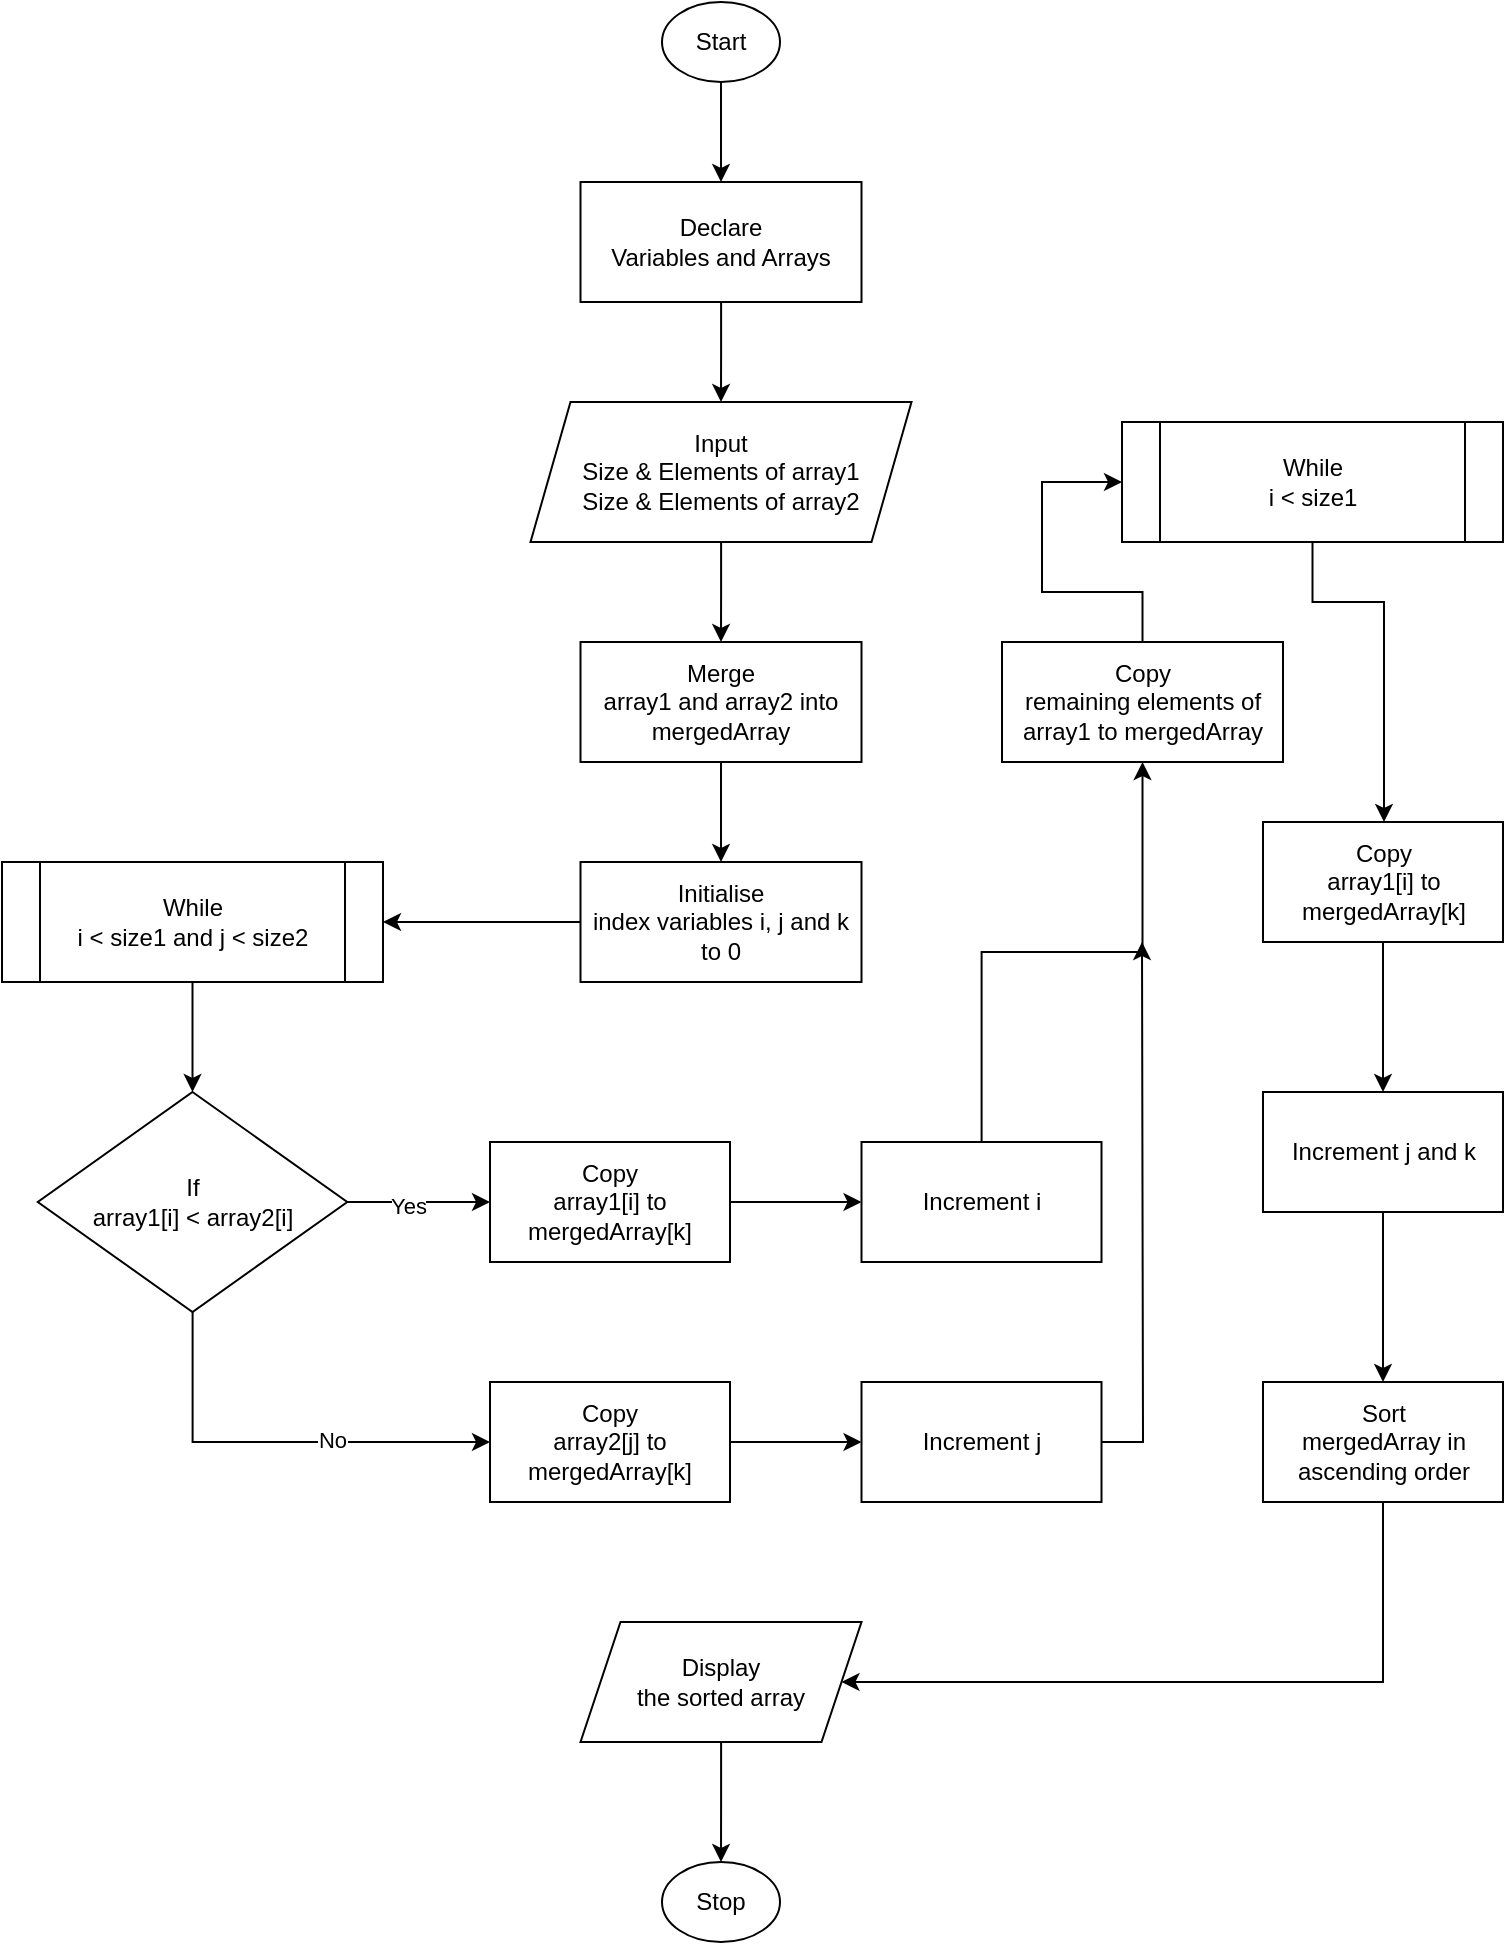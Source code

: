 <mxfile version="22.1.5" type="device">
  <diagram name="Page-1" id="vQP9hLYBUp4dAKwmtIgp">
    <mxGraphModel dx="1020" dy="680" grid="1" gridSize="10" guides="1" tooltips="1" connect="1" arrows="1" fold="1" page="1" pageScale="1" pageWidth="827" pageHeight="1169" math="0" shadow="0">
      <root>
        <mxCell id="0" />
        <mxCell id="1" parent="0" />
        <mxCell id="AIXgzcjw58ZIXvBcZ5kv-121" style="edgeStyle=orthogonalEdgeStyle;rounded=0;orthogonalLoop=1;jettySize=auto;html=1;entryX=0.5;entryY=0;entryDx=0;entryDy=0;" edge="1" parent="1" source="AIXgzcjw58ZIXvBcZ5kv-119" target="AIXgzcjw58ZIXvBcZ5kv-120">
          <mxGeometry relative="1" as="geometry" />
        </mxCell>
        <mxCell id="AIXgzcjw58ZIXvBcZ5kv-119" value="Start" style="ellipse;whiteSpace=wrap;html=1;" vertex="1" parent="1">
          <mxGeometry x="380" y="40" width="59" height="40" as="geometry" />
        </mxCell>
        <mxCell id="AIXgzcjw58ZIXvBcZ5kv-124" style="edgeStyle=orthogonalEdgeStyle;rounded=0;orthogonalLoop=1;jettySize=auto;html=1;entryX=0.5;entryY=0;entryDx=0;entryDy=0;" edge="1" parent="1" source="AIXgzcjw58ZIXvBcZ5kv-120" target="AIXgzcjw58ZIXvBcZ5kv-123">
          <mxGeometry relative="1" as="geometry" />
        </mxCell>
        <mxCell id="AIXgzcjw58ZIXvBcZ5kv-120" value="Declare&lt;br&gt;Variables and Arrays" style="rounded=0;whiteSpace=wrap;html=1;" vertex="1" parent="1">
          <mxGeometry x="339.25" y="130" width="140.5" height="60" as="geometry" />
        </mxCell>
        <mxCell id="AIXgzcjw58ZIXvBcZ5kv-127" style="edgeStyle=orthogonalEdgeStyle;rounded=0;orthogonalLoop=1;jettySize=auto;html=1;entryX=0.5;entryY=0;entryDx=0;entryDy=0;" edge="1" parent="1" source="AIXgzcjw58ZIXvBcZ5kv-123" target="AIXgzcjw58ZIXvBcZ5kv-125">
          <mxGeometry relative="1" as="geometry" />
        </mxCell>
        <mxCell id="AIXgzcjw58ZIXvBcZ5kv-123" value="Input&lt;br&gt;Size &amp;amp; Elements of array1&lt;br&gt;Size &amp;amp; Elements of array2" style="shape=parallelogram;perimeter=parallelogramPerimeter;whiteSpace=wrap;html=1;fixedSize=1;" vertex="1" parent="1">
          <mxGeometry x="314.25" y="240" width="190.5" height="70" as="geometry" />
        </mxCell>
        <mxCell id="AIXgzcjw58ZIXvBcZ5kv-128" style="edgeStyle=orthogonalEdgeStyle;rounded=0;orthogonalLoop=1;jettySize=auto;html=1;" edge="1" parent="1" source="AIXgzcjw58ZIXvBcZ5kv-125" target="AIXgzcjw58ZIXvBcZ5kv-126">
          <mxGeometry relative="1" as="geometry" />
        </mxCell>
        <mxCell id="AIXgzcjw58ZIXvBcZ5kv-125" value="Merge&lt;br&gt;array1 and array2 into mergedArray" style="rounded=0;whiteSpace=wrap;html=1;" vertex="1" parent="1">
          <mxGeometry x="339.25" y="360" width="140.5" height="60" as="geometry" />
        </mxCell>
        <mxCell id="AIXgzcjw58ZIXvBcZ5kv-131" style="edgeStyle=orthogonalEdgeStyle;rounded=0;orthogonalLoop=1;jettySize=auto;html=1;entryX=1;entryY=0.5;entryDx=0;entryDy=0;" edge="1" parent="1" source="AIXgzcjw58ZIXvBcZ5kv-126" target="AIXgzcjw58ZIXvBcZ5kv-129">
          <mxGeometry relative="1" as="geometry" />
        </mxCell>
        <mxCell id="AIXgzcjw58ZIXvBcZ5kv-126" value="Initialise&lt;br&gt;index variables i, j and k to 0" style="rounded=0;whiteSpace=wrap;html=1;" vertex="1" parent="1">
          <mxGeometry x="339.25" y="470" width="140.5" height="60" as="geometry" />
        </mxCell>
        <mxCell id="AIXgzcjw58ZIXvBcZ5kv-133" style="edgeStyle=orthogonalEdgeStyle;rounded=0;orthogonalLoop=1;jettySize=auto;html=1;entryX=0.5;entryY=0;entryDx=0;entryDy=0;" edge="1" parent="1" source="AIXgzcjw58ZIXvBcZ5kv-129" target="AIXgzcjw58ZIXvBcZ5kv-132">
          <mxGeometry relative="1" as="geometry" />
        </mxCell>
        <mxCell id="AIXgzcjw58ZIXvBcZ5kv-129" value="While&lt;br&gt;i &amp;lt; size1 and j &amp;lt; size2" style="shape=process;whiteSpace=wrap;html=1;backgroundOutline=1;" vertex="1" parent="1">
          <mxGeometry x="50" y="470" width="190.5" height="60" as="geometry" />
        </mxCell>
        <mxCell id="AIXgzcjw58ZIXvBcZ5kv-135" style="edgeStyle=orthogonalEdgeStyle;rounded=0;orthogonalLoop=1;jettySize=auto;html=1;entryX=0;entryY=0.5;entryDx=0;entryDy=0;" edge="1" parent="1" source="AIXgzcjw58ZIXvBcZ5kv-132" target="AIXgzcjw58ZIXvBcZ5kv-134">
          <mxGeometry relative="1" as="geometry" />
        </mxCell>
        <mxCell id="AIXgzcjw58ZIXvBcZ5kv-141" value="Yes" style="edgeLabel;html=1;align=center;verticalAlign=middle;resizable=0;points=[];" vertex="1" connectable="0" parent="AIXgzcjw58ZIXvBcZ5kv-135">
          <mxGeometry x="-0.14" y="-2" relative="1" as="geometry">
            <mxPoint as="offset" />
          </mxGeometry>
        </mxCell>
        <mxCell id="AIXgzcjw58ZIXvBcZ5kv-140" style="edgeStyle=orthogonalEdgeStyle;rounded=0;orthogonalLoop=1;jettySize=auto;html=1;entryX=0;entryY=0.5;entryDx=0;entryDy=0;" edge="1" parent="1" source="AIXgzcjw58ZIXvBcZ5kv-132" target="AIXgzcjw58ZIXvBcZ5kv-138">
          <mxGeometry relative="1" as="geometry">
            <Array as="points">
              <mxPoint x="145" y="760" />
            </Array>
          </mxGeometry>
        </mxCell>
        <mxCell id="AIXgzcjw58ZIXvBcZ5kv-142" value="No" style="edgeLabel;html=1;align=center;verticalAlign=middle;resizable=0;points=[];" vertex="1" connectable="0" parent="AIXgzcjw58ZIXvBcZ5kv-140">
          <mxGeometry x="0.253" y="1" relative="1" as="geometry">
            <mxPoint as="offset" />
          </mxGeometry>
        </mxCell>
        <mxCell id="AIXgzcjw58ZIXvBcZ5kv-132" value="If&lt;br&gt;array1[i] &amp;lt; array2[i]" style="rhombus;whiteSpace=wrap;html=1;" vertex="1" parent="1">
          <mxGeometry x="67.88" y="585" width="154.75" height="110" as="geometry" />
        </mxCell>
        <mxCell id="AIXgzcjw58ZIXvBcZ5kv-137" style="edgeStyle=orthogonalEdgeStyle;rounded=0;orthogonalLoop=1;jettySize=auto;html=1;entryX=0;entryY=0.5;entryDx=0;entryDy=0;" edge="1" parent="1" source="AIXgzcjw58ZIXvBcZ5kv-134" target="AIXgzcjw58ZIXvBcZ5kv-136">
          <mxGeometry relative="1" as="geometry" />
        </mxCell>
        <mxCell id="AIXgzcjw58ZIXvBcZ5kv-134" value="Copy&lt;br&gt;array1[i] to mergedArray[k]" style="rounded=0;whiteSpace=wrap;html=1;" vertex="1" parent="1">
          <mxGeometry x="294" y="610" width="120" height="60" as="geometry" />
        </mxCell>
        <mxCell id="AIXgzcjw58ZIXvBcZ5kv-146" style="edgeStyle=orthogonalEdgeStyle;rounded=0;orthogonalLoop=1;jettySize=auto;html=1;" edge="1" parent="1" source="AIXgzcjw58ZIXvBcZ5kv-136" target="AIXgzcjw58ZIXvBcZ5kv-145">
          <mxGeometry relative="1" as="geometry" />
        </mxCell>
        <mxCell id="AIXgzcjw58ZIXvBcZ5kv-136" value="Increment i" style="rounded=0;whiteSpace=wrap;html=1;" vertex="1" parent="1">
          <mxGeometry x="479.75" y="610" width="120" height="60" as="geometry" />
        </mxCell>
        <mxCell id="AIXgzcjw58ZIXvBcZ5kv-143" style="edgeStyle=orthogonalEdgeStyle;rounded=0;orthogonalLoop=1;jettySize=auto;html=1;" edge="1" parent="1" source="AIXgzcjw58ZIXvBcZ5kv-138" target="AIXgzcjw58ZIXvBcZ5kv-139">
          <mxGeometry relative="1" as="geometry" />
        </mxCell>
        <mxCell id="AIXgzcjw58ZIXvBcZ5kv-138" value="Copy&lt;br&gt;array2[j] to mergedArray[k]" style="rounded=0;whiteSpace=wrap;html=1;" vertex="1" parent="1">
          <mxGeometry x="294" y="730" width="120" height="60" as="geometry" />
        </mxCell>
        <mxCell id="AIXgzcjw58ZIXvBcZ5kv-147" style="edgeStyle=orthogonalEdgeStyle;rounded=0;orthogonalLoop=1;jettySize=auto;html=1;" edge="1" parent="1" source="AIXgzcjw58ZIXvBcZ5kv-139">
          <mxGeometry relative="1" as="geometry">
            <mxPoint x="620" y="510" as="targetPoint" />
          </mxGeometry>
        </mxCell>
        <mxCell id="AIXgzcjw58ZIXvBcZ5kv-139" value="Increment j" style="rounded=0;whiteSpace=wrap;html=1;" vertex="1" parent="1">
          <mxGeometry x="479.75" y="730" width="120" height="60" as="geometry" />
        </mxCell>
        <mxCell id="AIXgzcjw58ZIXvBcZ5kv-149" style="edgeStyle=orthogonalEdgeStyle;rounded=0;orthogonalLoop=1;jettySize=auto;html=1;entryX=0;entryY=0.5;entryDx=0;entryDy=0;" edge="1" parent="1" source="AIXgzcjw58ZIXvBcZ5kv-145" target="AIXgzcjw58ZIXvBcZ5kv-148">
          <mxGeometry relative="1" as="geometry">
            <Array as="points">
              <mxPoint x="620" y="335" />
              <mxPoint x="570" y="335" />
              <mxPoint x="570" y="280" />
            </Array>
          </mxGeometry>
        </mxCell>
        <mxCell id="AIXgzcjw58ZIXvBcZ5kv-145" value="Copy&lt;br&gt;remaining elements of array1 to mergedArray" style="rounded=0;whiteSpace=wrap;html=1;" vertex="1" parent="1">
          <mxGeometry x="550" y="360" width="140.5" height="60" as="geometry" />
        </mxCell>
        <mxCell id="AIXgzcjw58ZIXvBcZ5kv-151" style="edgeStyle=orthogonalEdgeStyle;rounded=0;orthogonalLoop=1;jettySize=auto;html=1;" edge="1" parent="1" source="AIXgzcjw58ZIXvBcZ5kv-148" target="AIXgzcjw58ZIXvBcZ5kv-150">
          <mxGeometry relative="1" as="geometry">
            <Array as="points">
              <mxPoint x="705" y="340" />
              <mxPoint x="741" y="340" />
            </Array>
          </mxGeometry>
        </mxCell>
        <mxCell id="AIXgzcjw58ZIXvBcZ5kv-148" value="While&lt;br&gt;i &amp;lt; size1" style="shape=process;whiteSpace=wrap;html=1;backgroundOutline=1;" vertex="1" parent="1">
          <mxGeometry x="610" y="250" width="190.5" height="60" as="geometry" />
        </mxCell>
        <mxCell id="AIXgzcjw58ZIXvBcZ5kv-153" style="edgeStyle=orthogonalEdgeStyle;rounded=0;orthogonalLoop=1;jettySize=auto;html=1;entryX=0.5;entryY=0;entryDx=0;entryDy=0;" edge="1" parent="1" source="AIXgzcjw58ZIXvBcZ5kv-150" target="AIXgzcjw58ZIXvBcZ5kv-152">
          <mxGeometry relative="1" as="geometry" />
        </mxCell>
        <mxCell id="AIXgzcjw58ZIXvBcZ5kv-150" value="Copy&lt;br&gt;array1[i] to mergedArray[k]" style="rounded=0;whiteSpace=wrap;html=1;" vertex="1" parent="1">
          <mxGeometry x="680.5" y="450" width="120" height="60" as="geometry" />
        </mxCell>
        <mxCell id="AIXgzcjw58ZIXvBcZ5kv-155" style="edgeStyle=orthogonalEdgeStyle;rounded=0;orthogonalLoop=1;jettySize=auto;html=1;entryX=0.5;entryY=0;entryDx=0;entryDy=0;" edge="1" parent="1" source="AIXgzcjw58ZIXvBcZ5kv-152" target="AIXgzcjw58ZIXvBcZ5kv-154">
          <mxGeometry relative="1" as="geometry" />
        </mxCell>
        <mxCell id="AIXgzcjw58ZIXvBcZ5kv-152" value="Increment j and k" style="rounded=0;whiteSpace=wrap;html=1;" vertex="1" parent="1">
          <mxGeometry x="680.5" y="585" width="120" height="60" as="geometry" />
        </mxCell>
        <mxCell id="AIXgzcjw58ZIXvBcZ5kv-157" style="edgeStyle=orthogonalEdgeStyle;rounded=0;orthogonalLoop=1;jettySize=auto;html=1;entryX=1;entryY=0.5;entryDx=0;entryDy=0;" edge="1" parent="1" source="AIXgzcjw58ZIXvBcZ5kv-154" target="AIXgzcjw58ZIXvBcZ5kv-156">
          <mxGeometry relative="1" as="geometry">
            <Array as="points">
              <mxPoint x="741" y="880" />
            </Array>
          </mxGeometry>
        </mxCell>
        <mxCell id="AIXgzcjw58ZIXvBcZ5kv-154" value="Sort&lt;br&gt;mergedArray in ascending order" style="rounded=0;whiteSpace=wrap;html=1;" vertex="1" parent="1">
          <mxGeometry x="680.5" y="730" width="120" height="60" as="geometry" />
        </mxCell>
        <mxCell id="AIXgzcjw58ZIXvBcZ5kv-159" style="edgeStyle=orthogonalEdgeStyle;rounded=0;orthogonalLoop=1;jettySize=auto;html=1;entryX=0.5;entryY=0;entryDx=0;entryDy=0;" edge="1" parent="1" source="AIXgzcjw58ZIXvBcZ5kv-156" target="AIXgzcjw58ZIXvBcZ5kv-158">
          <mxGeometry relative="1" as="geometry" />
        </mxCell>
        <mxCell id="AIXgzcjw58ZIXvBcZ5kv-156" value="Display&lt;br&gt;the sorted array" style="shape=parallelogram;perimeter=parallelogramPerimeter;whiteSpace=wrap;html=1;fixedSize=1;" vertex="1" parent="1">
          <mxGeometry x="339.25" y="850" width="140.5" height="60" as="geometry" />
        </mxCell>
        <mxCell id="AIXgzcjw58ZIXvBcZ5kv-158" value="Stop" style="ellipse;whiteSpace=wrap;html=1;" vertex="1" parent="1">
          <mxGeometry x="380" y="970" width="59" height="40" as="geometry" />
        </mxCell>
      </root>
    </mxGraphModel>
  </diagram>
</mxfile>
